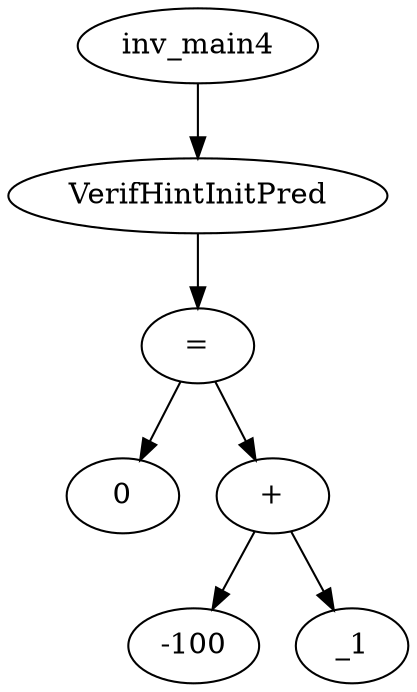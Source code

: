 digraph dag {
0 [label="inv_main4"];
1 [label="VerifHintInitPred"];
2 [label="="];
3 [label="0"];
4 [label="+"];
5 [label="-100"];
6 [label="_1"];
0->1
1->2
2->4
2 -> 3
4->6
4 -> 5
}
